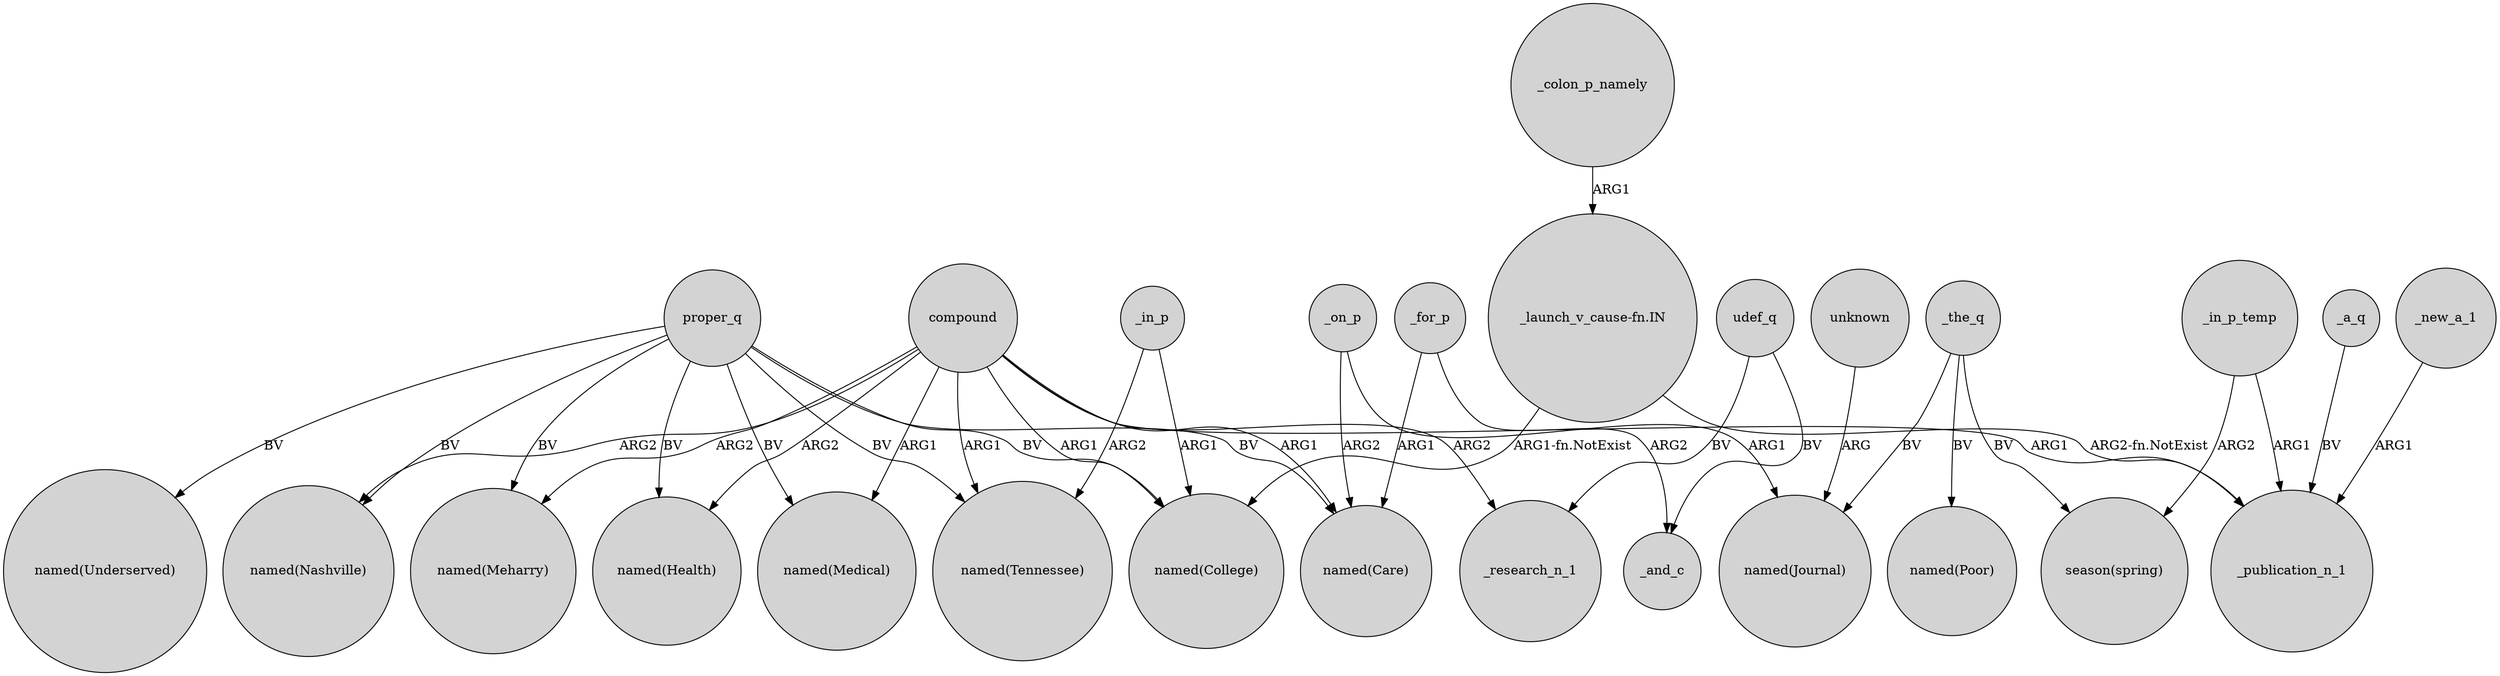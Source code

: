 digraph {
	node [shape=circle style=filled]
	compound -> "named(Meharry)" [label=ARG2]
	_in_p_temp -> _publication_n_1 [label=ARG1]
	proper_q -> "named(Care)" [label=BV]
	compound -> "named(Medical)" [label=ARG1]
	compound -> _publication_n_1 [label=ARG1]
	_on_p -> "named(Journal)" [label=ARG1]
	_on_p -> "named(Care)" [label=ARG2]
	_in_p -> "named(College)" [label=ARG1]
	udef_q -> _research_n_1 [label=BV]
	"_launch_v_cause-fn.IN" -> _publication_n_1 [label="ARG2-fn.NotExist"]
	_the_q -> "named(Journal)" [label=BV]
	_for_p -> _and_c [label=ARG2]
	proper_q -> "named(Health)" [label=BV]
	_for_p -> "named(Care)" [label=ARG1]
	_the_q -> "named(Poor)" [label=BV]
	_colon_p_namely -> "_launch_v_cause-fn.IN" [label=ARG1]
	compound -> "named(Tennessee)" [label=ARG1]
	compound -> "named(Health)" [label=ARG2]
	_in_p_temp -> "season(spring)" [label=ARG2]
	compound -> "named(Nashville)" [label=ARG2]
	"_launch_v_cause-fn.IN" -> "named(College)" [label="ARG1-fn.NotExist"]
	compound -> "named(Care)" [label=ARG1]
	proper_q -> "named(Meharry)" [label=BV]
	proper_q -> "named(College)" [label=BV]
	_in_p -> "named(Tennessee)" [label=ARG2]
	_a_q -> _publication_n_1 [label=BV]
	proper_q -> "named(Medical)" [label=BV]
	_the_q -> "season(spring)" [label=BV]
	proper_q -> "named(Tennessee)" [label=BV]
	unknown -> "named(Journal)" [label=ARG]
	compound -> _research_n_1 [label=ARG2]
	udef_q -> _and_c [label=BV]
	_new_a_1 -> _publication_n_1 [label=ARG1]
	proper_q -> "named(Underserved)" [label=BV]
	compound -> "named(College)" [label=ARG1]
	proper_q -> "named(Nashville)" [label=BV]
}
